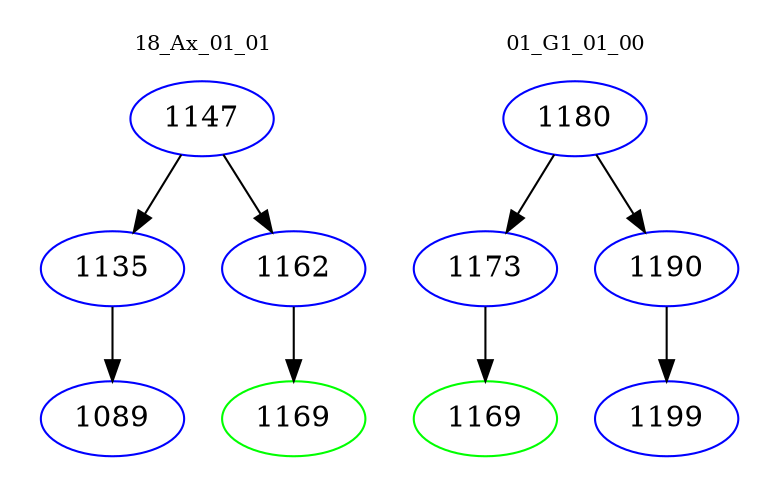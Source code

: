 digraph{
subgraph cluster_0 {
color = white
label = "18_Ax_01_01";
fontsize=10;
T0_1147 [label="1147", color="blue"]
T0_1147 -> T0_1135 [color="black"]
T0_1135 [label="1135", color="blue"]
T0_1135 -> T0_1089 [color="black"]
T0_1089 [label="1089", color="blue"]
T0_1147 -> T0_1162 [color="black"]
T0_1162 [label="1162", color="blue"]
T0_1162 -> T0_1169 [color="black"]
T0_1169 [label="1169", color="green"]
}
subgraph cluster_1 {
color = white
label = "01_G1_01_00";
fontsize=10;
T1_1180 [label="1180", color="blue"]
T1_1180 -> T1_1173 [color="black"]
T1_1173 [label="1173", color="blue"]
T1_1173 -> T1_1169 [color="black"]
T1_1169 [label="1169", color="green"]
T1_1180 -> T1_1190 [color="black"]
T1_1190 [label="1190", color="blue"]
T1_1190 -> T1_1199 [color="black"]
T1_1199 [label="1199", color="blue"]
}
}
